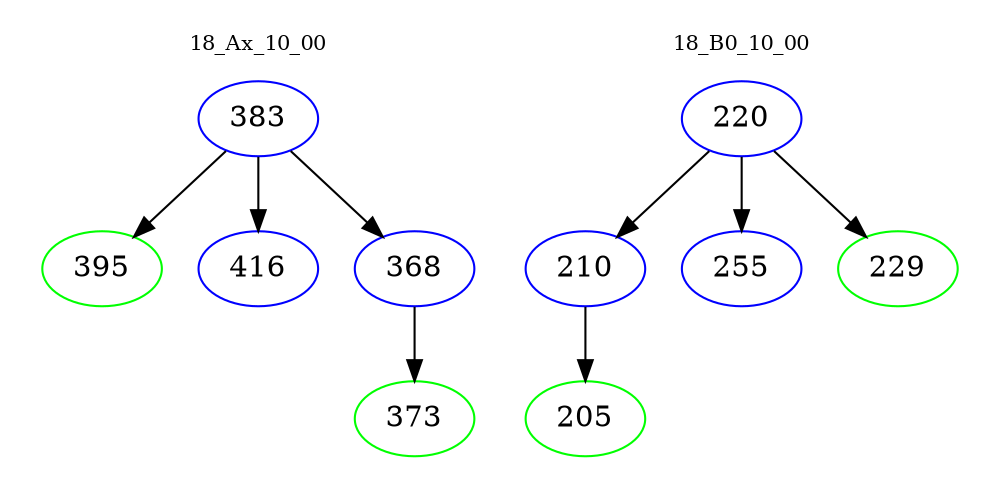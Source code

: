 digraph{
subgraph cluster_0 {
color = white
label = "18_Ax_10_00";
fontsize=10;
T0_383 [label="383", color="blue"]
T0_383 -> T0_395 [color="black"]
T0_395 [label="395", color="green"]
T0_383 -> T0_416 [color="black"]
T0_416 [label="416", color="blue"]
T0_383 -> T0_368 [color="black"]
T0_368 [label="368", color="blue"]
T0_368 -> T0_373 [color="black"]
T0_373 [label="373", color="green"]
}
subgraph cluster_1 {
color = white
label = "18_B0_10_00";
fontsize=10;
T1_220 [label="220", color="blue"]
T1_220 -> T1_210 [color="black"]
T1_210 [label="210", color="blue"]
T1_210 -> T1_205 [color="black"]
T1_205 [label="205", color="green"]
T1_220 -> T1_255 [color="black"]
T1_255 [label="255", color="blue"]
T1_220 -> T1_229 [color="black"]
T1_229 [label="229", color="green"]
}
}
